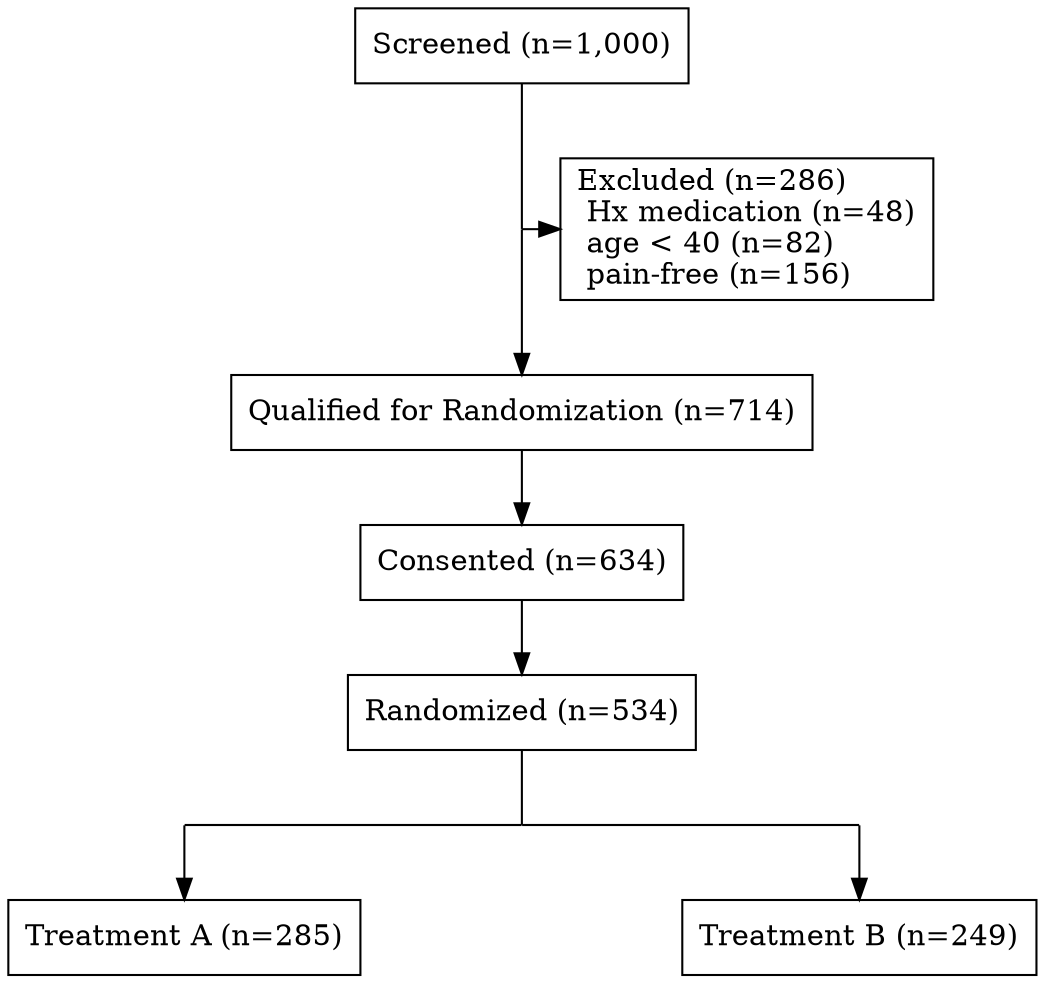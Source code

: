 digraph consort_diagram {
  graph [layout = dot, splines=ortho, overlap=prism]





# node definitions with substituted label text
  node [shape = rectangle, fillcolor = Biege, style="", fillcolor = "", color = ""]

node1 [label = "Screened (n=1,000)"]
node2 [label = "Excluded (n=286)\l Hx medication (n=48)\l age < 40 (n=82)\l pain-free (n=156)\l"]
node3 [label = "Qualified for Randomization (n=714)"]
node4 [label = "Consented (n=634)"]
node5 [label = "Randomized (n=534)"]
node6 [label = "Treatment A (n=285)"]
node7 [label = "Treatment B (n=249)"]


## Invisible point node for joints

node [shape = point, width = 0, style=invis]

P1 P2 P3 P4

subgraph {
  rank = same; rankdir = LR; node1;
  }
subgraph {
  rank = same; rankdir = LR; P1; node2;
  }
subgraph {
  rank = same; rankdir = LR; node3;
  }
subgraph {
  rank = same; rankdir = LR; node4;
  }
subgraph {
  rank = same; rankdir = LR; node5;
  }
subgraph {
  rank = same; rankdir = LR; P2; P3; P4;
  }
subgraph {
  rank = same; rankdir = LR; node6; node7;
  }

edge[style=""];

node1 -> P1 [arrowhead = none];
P1 -> node2;
P1 -> node3;
node3 -> node4;
node4 -> node5;
node5 -> P3 [arrowhead = none];
P2 -> node6;
P4 -> node7;
P2 -> P3 -> P4 [arrowhead = none, minlen = 9.0];


}
